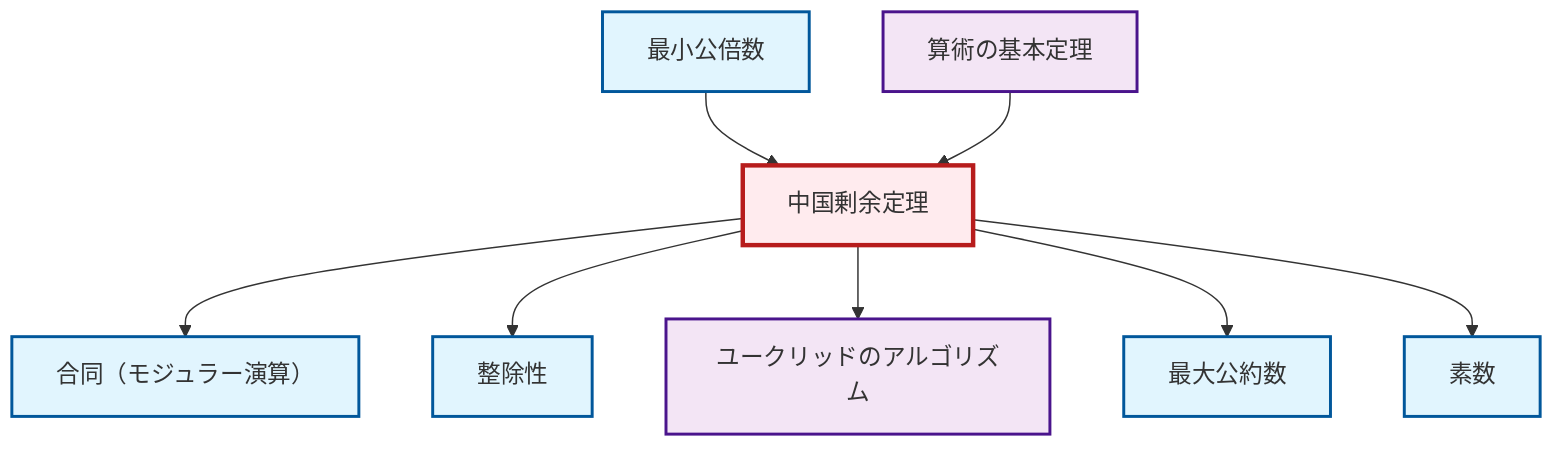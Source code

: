 graph TD
    classDef definition fill:#e1f5fe,stroke:#01579b,stroke-width:2px
    classDef theorem fill:#f3e5f5,stroke:#4a148c,stroke-width:2px
    classDef axiom fill:#fff3e0,stroke:#e65100,stroke-width:2px
    classDef example fill:#e8f5e9,stroke:#1b5e20,stroke-width:2px
    classDef current fill:#ffebee,stroke:#b71c1c,stroke-width:3px
    def-prime["素数"]:::definition
    thm-euclidean-algorithm["ユークリッドのアルゴリズム"]:::theorem
    def-gcd["最大公約数"]:::definition
    def-divisibility["整除性"]:::definition
    def-lcm["最小公倍数"]:::definition
    thm-fundamental-arithmetic["算術の基本定理"]:::theorem
    def-congruence["合同（モジュラー演算）"]:::definition
    thm-chinese-remainder["中国剰余定理"]:::theorem
    thm-chinese-remainder --> def-congruence
    thm-chinese-remainder --> def-divisibility
    thm-chinese-remainder --> thm-euclidean-algorithm
    def-lcm --> thm-chinese-remainder
    thm-fundamental-arithmetic --> thm-chinese-remainder
    thm-chinese-remainder --> def-gcd
    thm-chinese-remainder --> def-prime
    class thm-chinese-remainder current